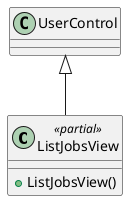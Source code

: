 @startuml
class ListJobsView <<partial>> {
    + ListJobsView()
}
UserControl <|-- ListJobsView
@enduml
